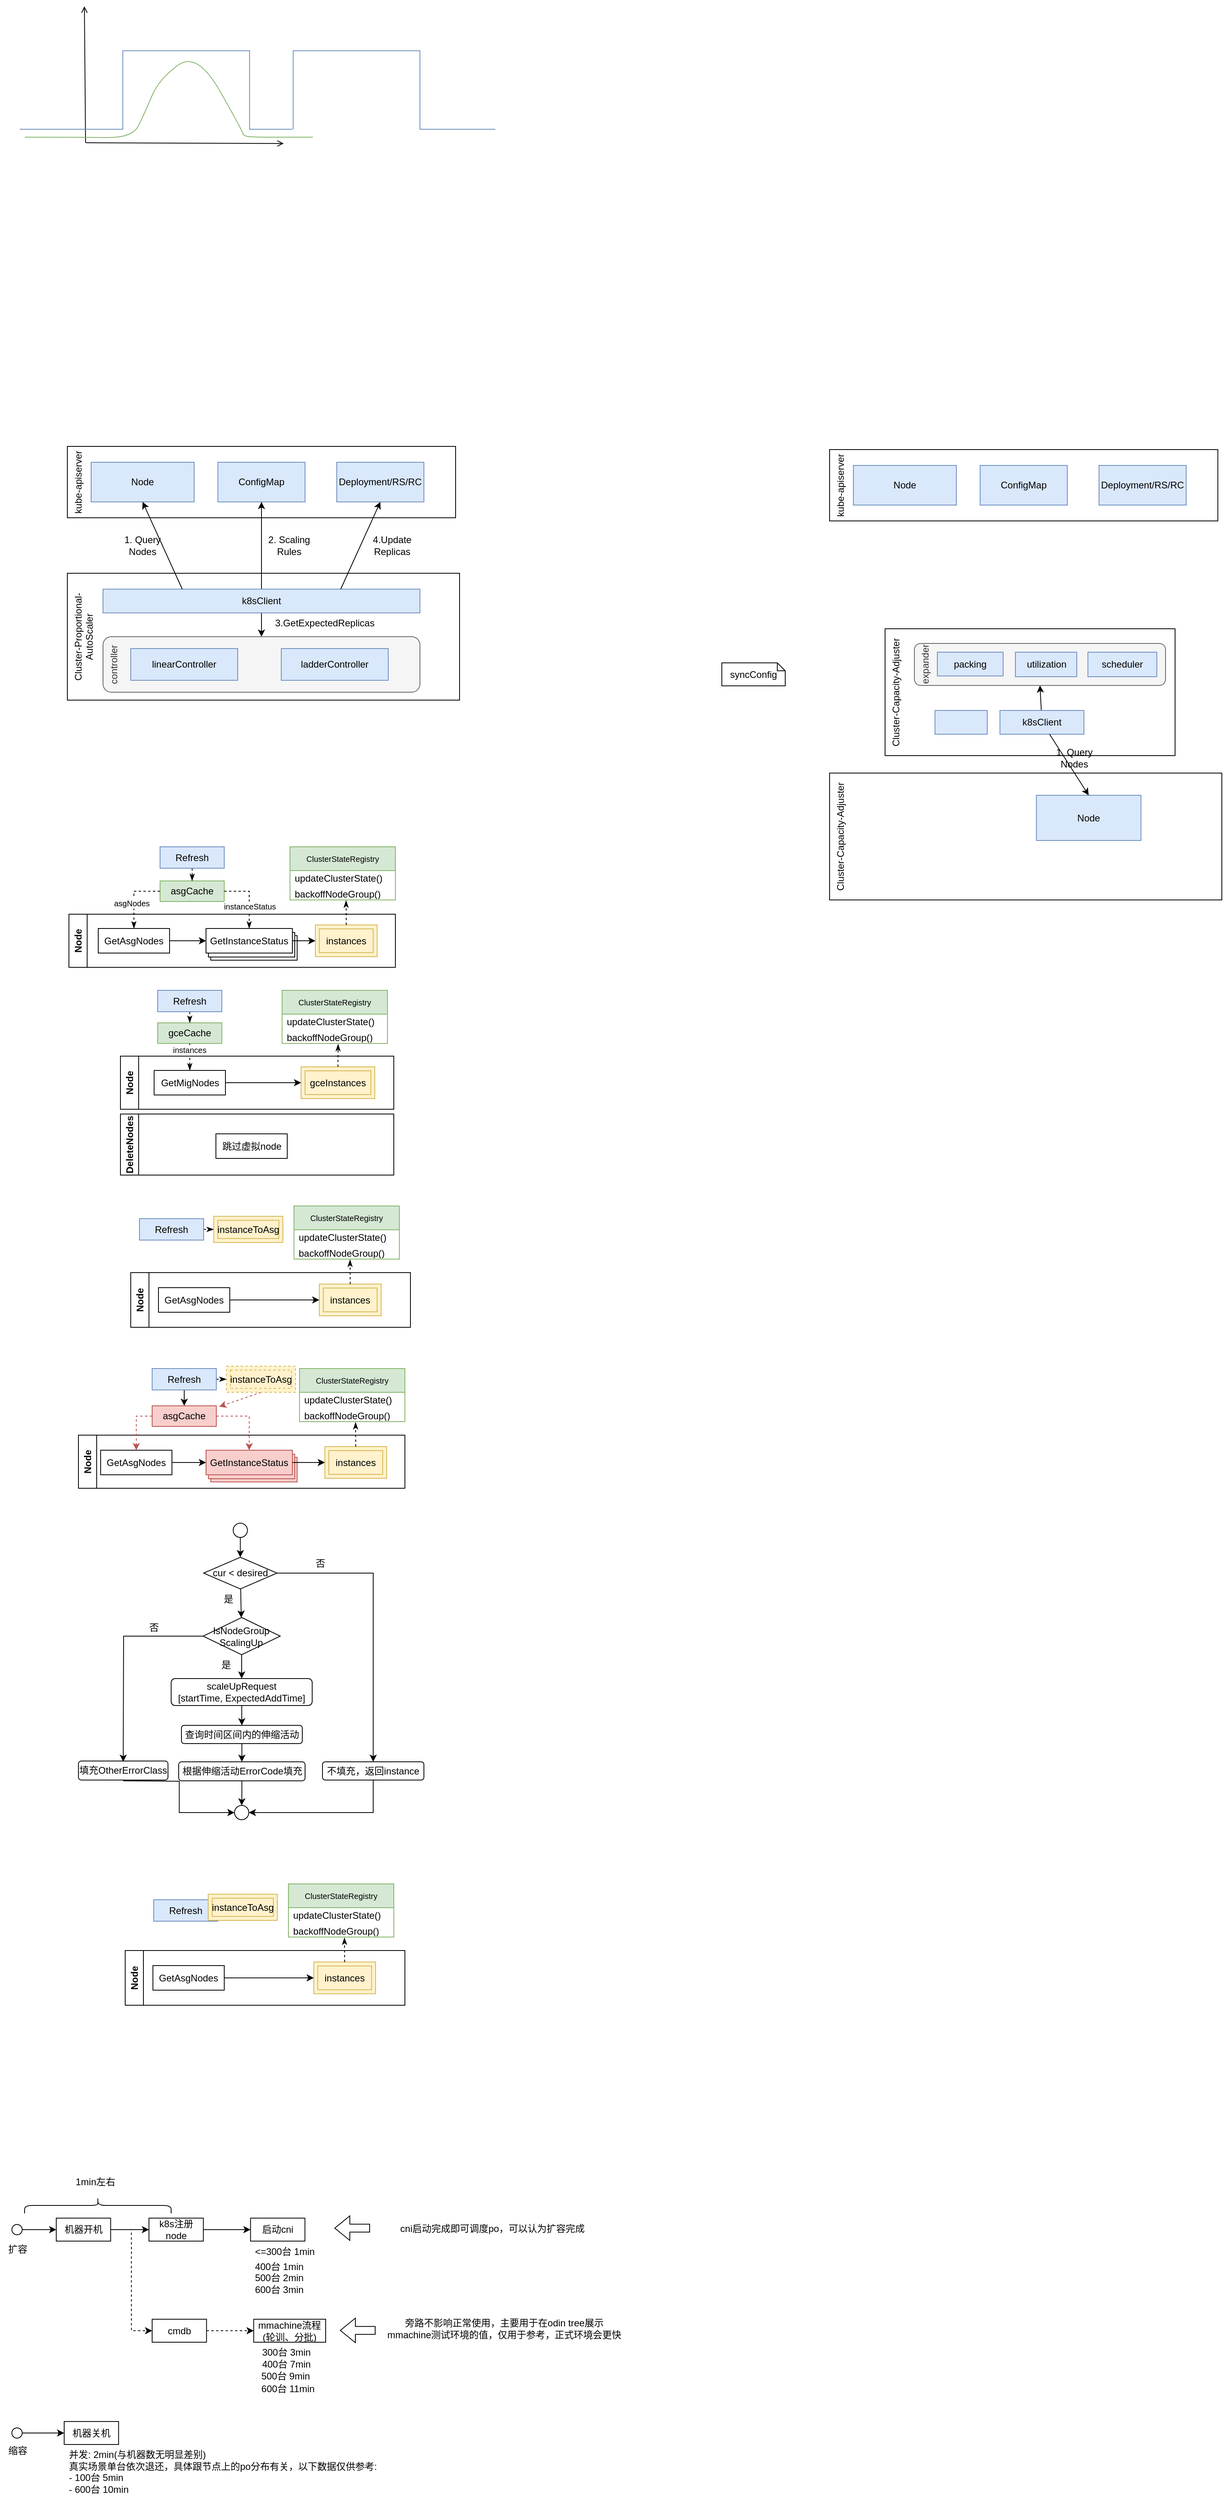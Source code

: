 <mxfile version="26.0.16">
  <diagram name="第 1 页" id="F5VYigaGw1SXEJX05_Oq">
    <mxGraphModel dx="925" dy="1605" grid="0" gridSize="10" guides="1" tooltips="1" connect="1" arrows="1" fold="1" page="1" pageScale="1" pageWidth="827" pageHeight="1169" math="0" shadow="0">
      <root>
        <mxCell id="0" />
        <mxCell id="1" parent="0" />
        <mxCell id="aSUJhLrz8YBLQvyZwgPZ-1" value="kube-apiserver" style="rounded=0;whiteSpace=wrap;html=1;horizontal=0;verticalAlign=top;" parent="1" vertex="1">
          <mxGeometry x="120" y="240" width="490" height="90" as="geometry" />
        </mxCell>
        <mxCell id="aSUJhLrz8YBLQvyZwgPZ-2" value="ConfigMap" style="rounded=0;whiteSpace=wrap;html=1;fillColor=#dae8fc;strokeColor=#6c8ebf;" parent="1" vertex="1">
          <mxGeometry x="310" y="260" width="110" height="50" as="geometry" />
        </mxCell>
        <mxCell id="aSUJhLrz8YBLQvyZwgPZ-3" value="Node" style="rounded=0;whiteSpace=wrap;html=1;fillColor=#dae8fc;strokeColor=#6c8ebf;" parent="1" vertex="1">
          <mxGeometry x="150" y="260" width="130" height="50" as="geometry" />
        </mxCell>
        <mxCell id="aSUJhLrz8YBLQvyZwgPZ-4" value="Deployment/RS/RC" style="rounded=0;whiteSpace=wrap;html=1;fillColor=#dae8fc;strokeColor=#6c8ebf;" parent="1" vertex="1">
          <mxGeometry x="460" y="260" width="110" height="50" as="geometry" />
        </mxCell>
        <mxCell id="aSUJhLrz8YBLQvyZwgPZ-5" value="Cluster-Proportional-AutoScaler" style="rounded=1;whiteSpace=wrap;html=1;horizontal=0;verticalAlign=top;arcSize=0;" parent="1" vertex="1">
          <mxGeometry x="120" y="400" width="495" height="160" as="geometry" />
        </mxCell>
        <mxCell id="aSUJhLrz8YBLQvyZwgPZ-7" value="1. Query Nodes" style="text;html=1;align=center;verticalAlign=middle;whiteSpace=wrap;rounded=0;" parent="1" vertex="1">
          <mxGeometry x="190" y="350" width="50" height="30" as="geometry" />
        </mxCell>
        <mxCell id="aSUJhLrz8YBLQvyZwgPZ-8" value="" style="rounded=0;orthogonalLoop=1;jettySize=auto;html=1;entryX=0.5;entryY=1;entryDx=0;entryDy=0;exitX=0.5;exitY=0;exitDx=0;exitDy=0;" parent="1" source="aSUJhLrz8YBLQvyZwgPZ-10" target="aSUJhLrz8YBLQvyZwgPZ-2" edge="1">
          <mxGeometry relative="1" as="geometry">
            <mxPoint x="260" y="410" as="sourcePoint" />
            <mxPoint x="225" y="320" as="targetPoint" />
          </mxGeometry>
        </mxCell>
        <mxCell id="aSUJhLrz8YBLQvyZwgPZ-9" value="2. Scaling Rules" style="text;html=1;align=center;verticalAlign=middle;whiteSpace=wrap;rounded=0;" parent="1" vertex="1">
          <mxGeometry x="365" y="350" width="70" height="30" as="geometry" />
        </mxCell>
        <mxCell id="aSUJhLrz8YBLQvyZwgPZ-20" value="" style="rounded=0;orthogonalLoop=1;jettySize=auto;html=1;entryX=0.5;entryY=0;entryDx=0;entryDy=0;" parent="1" source="aSUJhLrz8YBLQvyZwgPZ-10" target="aSUJhLrz8YBLQvyZwgPZ-14" edge="1">
          <mxGeometry relative="1" as="geometry" />
        </mxCell>
        <mxCell id="aSUJhLrz8YBLQvyZwgPZ-10" value="k8sC&lt;span style=&quot;background-color: initial;&quot;&gt;lient&lt;/span&gt;" style="rounded=0;whiteSpace=wrap;html=1;fillColor=#dae8fc;strokeColor=#6c8ebf;" parent="1" vertex="1">
          <mxGeometry x="165" y="420" width="400" height="30" as="geometry" />
        </mxCell>
        <mxCell id="aSUJhLrz8YBLQvyZwgPZ-6" value="" style="rounded=0;orthogonalLoop=1;jettySize=auto;html=1;entryX=0.5;entryY=1;entryDx=0;entryDy=0;exitX=0.25;exitY=0;exitDx=0;exitDy=0;" parent="1" source="aSUJhLrz8YBLQvyZwgPZ-10" target="aSUJhLrz8YBLQvyZwgPZ-3" edge="1">
          <mxGeometry relative="1" as="geometry" />
        </mxCell>
        <mxCell id="aSUJhLrz8YBLQvyZwgPZ-14" value="controller" style="rounded=1;whiteSpace=wrap;html=1;horizontal=0;verticalAlign=top;fillColor=#f5f5f5;fontColor=#333333;strokeColor=#666666;" parent="1" vertex="1">
          <mxGeometry x="165" y="480" width="400" height="70" as="geometry" />
        </mxCell>
        <mxCell id="aSUJhLrz8YBLQvyZwgPZ-11" value="linearController" style="rounded=0;whiteSpace=wrap;html=1;fillColor=#dae8fc;strokeColor=#6c8ebf;" parent="1" vertex="1">
          <mxGeometry x="200" y="495" width="135" height="40" as="geometry" />
        </mxCell>
        <mxCell id="aSUJhLrz8YBLQvyZwgPZ-12" value="ladderController" style="rounded=0;whiteSpace=wrap;html=1;fillColor=#dae8fc;strokeColor=#6c8ebf;" parent="1" vertex="1">
          <mxGeometry x="390" y="495" width="135" height="40" as="geometry" />
        </mxCell>
        <mxCell id="aSUJhLrz8YBLQvyZwgPZ-16" value="" style="rounded=0;orthogonalLoop=1;jettySize=auto;html=1;entryX=0.5;entryY=1;entryDx=0;entryDy=0;exitX=0.75;exitY=0;exitDx=0;exitDy=0;" parent="1" source="aSUJhLrz8YBLQvyZwgPZ-10" target="aSUJhLrz8YBLQvyZwgPZ-4" edge="1">
          <mxGeometry relative="1" as="geometry">
            <mxPoint x="250" y="430" as="sourcePoint" />
            <mxPoint x="375" y="320" as="targetPoint" />
          </mxGeometry>
        </mxCell>
        <mxCell id="aSUJhLrz8YBLQvyZwgPZ-18" value="3.GetExpectedReplicas" style="text;html=1;align=center;verticalAlign=middle;whiteSpace=wrap;rounded=0;" parent="1" vertex="1">
          <mxGeometry x="365" y="450" width="160" height="25" as="geometry" />
        </mxCell>
        <mxCell id="aSUJhLrz8YBLQvyZwgPZ-21" value="4.Update&lt;div&gt;Replicas&lt;/div&gt;" style="text;html=1;align=center;verticalAlign=middle;whiteSpace=wrap;rounded=0;" parent="1" vertex="1">
          <mxGeometry x="490" y="352.5" width="80" height="25" as="geometry" />
        </mxCell>
        <mxCell id="EStw5bXizqeQKJaaaStb-37" value="" style="rounded=0;orthogonalLoop=1;jettySize=auto;html=1;" parent="1" source="EStw5bXizqeQKJaaaStb-32" target="EStw5bXizqeQKJaaaStb-36" edge="1">
          <mxGeometry relative="1" as="geometry" />
        </mxCell>
        <mxCell id="EStw5bXizqeQKJaaaStb-32" value="GetAsgNodes" style="rounded=0;whiteSpace=wrap;html=1;" parent="1" vertex="1">
          <mxGeometry x="159" y="848" width="90" height="31" as="geometry" />
        </mxCell>
        <mxCell id="EStw5bXizqeQKJaaaStb-46" value="asgCache" style="swimlane;fontStyle=0;childLayout=stackLayout;horizontal=1;startSize=26;fillColor=#d5e8d4;horizontalStack=0;resizeParent=1;resizeParentMax=0;resizeLast=0;collapsible=1;marginBottom=0;whiteSpace=wrap;html=1;strokeColor=#82b366;" parent="1" vertex="1" collapsed="1">
          <mxGeometry x="237" y="788" width="81" height="26" as="geometry">
            <mxRectangle x="458" y="852" width="140" height="78" as="alternateBounds" />
          </mxGeometry>
        </mxCell>
        <mxCell id="EStw5bXizqeQKJaaaStb-47" value="+ asgToInstances: map" style="text;strokeColor=none;fillColor=none;align=left;verticalAlign=top;spacingLeft=4;spacingRight=4;overflow=hidden;rotatable=0;points=[[0,0.5],[1,0.5]];portConstraint=eastwest;whiteSpace=wrap;html=1;" parent="EStw5bXizqeQKJaaaStb-46" vertex="1">
          <mxGeometry y="26" width="140" height="26" as="geometry" />
        </mxCell>
        <mxCell id="EStw5bXizqeQKJaaaStb-48" value="+&amp;nbsp;&lt;span style=&quot;text-align: center; text-wrap: nowrap;&quot;&gt;instanceStatus&lt;/span&gt;: map" style="text;strokeColor=none;fillColor=none;align=left;verticalAlign=top;spacingLeft=4;spacingRight=4;overflow=hidden;rotatable=0;points=[[0,0.5],[1,0.5]];portConstraint=eastwest;whiteSpace=wrap;html=1;" parent="EStw5bXizqeQKJaaaStb-46" vertex="1">
          <mxGeometry y="52" width="140" height="26" as="geometry" />
        </mxCell>
        <mxCell id="EStw5bXizqeQKJaaaStb-55" value="" style="endArrow=classicThin;html=1;rounded=0;entryX=0.5;entryY=0;entryDx=0;entryDy=0;exitX=0;exitY=0.5;exitDx=0;exitDy=0;dashed=1;endFill=1;edgeStyle=orthogonalEdgeStyle;" parent="1" source="EStw5bXizqeQKJaaaStb-46" target="EStw5bXizqeQKJaaaStb-32" edge="1">
          <mxGeometry width="50" height="50" relative="1" as="geometry">
            <mxPoint x="383" y="803" as="sourcePoint" />
            <mxPoint x="433" y="753" as="targetPoint" />
          </mxGeometry>
        </mxCell>
        <mxCell id="EStw5bXizqeQKJaaaStb-88" value="&lt;span style=&quot;font-size: 10px; text-align: left; text-wrap: wrap; background-color: rgb(251, 251, 251);&quot;&gt;asgNodes&lt;/span&gt;" style="edgeLabel;html=1;align=center;verticalAlign=middle;resizable=0;points=[];" parent="EStw5bXizqeQKJaaaStb-55" vertex="1" connectable="0">
          <mxGeometry x="0.206" relative="1" as="geometry">
            <mxPoint x="-3" as="offset" />
          </mxGeometry>
        </mxCell>
        <mxCell id="EStw5bXizqeQKJaaaStb-56" value="" style="endArrow=classicThin;html=1;rounded=0;entryX=0.5;entryY=0;entryDx=0;entryDy=0;exitX=1;exitY=0.5;exitDx=0;exitDy=0;dashed=1;endFill=1;edgeStyle=orthogonalEdgeStyle;" parent="1" source="EStw5bXizqeQKJaaaStb-46" target="EStw5bXizqeQKJaaaStb-36" edge="1">
          <mxGeometry width="50" height="50" relative="1" as="geometry">
            <mxPoint x="268" y="807" as="sourcePoint" />
            <mxPoint x="214" y="858" as="targetPoint" />
          </mxGeometry>
        </mxCell>
        <mxCell id="EStw5bXizqeQKJaaaStb-87" value="&lt;span style=&quot;font-size: 10px; text-align: left; text-wrap: wrap; background-color: rgb(251, 251, 251);&quot;&gt;instanceStatus&lt;/span&gt;" style="edgeLabel;html=1;align=center;verticalAlign=middle;resizable=0;points=[];" parent="EStw5bXizqeQKJaaaStb-56" vertex="1" connectable="0">
          <mxGeometry x="0.179" y="-2" relative="1" as="geometry">
            <mxPoint x="2" y="4" as="offset" />
          </mxGeometry>
        </mxCell>
        <mxCell id="EStw5bXizqeQKJaaaStb-64" value="" style="rounded=0;orthogonalLoop=1;jettySize=auto;html=1;entryX=0.5;entryY=0;entryDx=0;entryDy=0;dashed=1;exitX=0.5;exitY=1;exitDx=0;exitDy=0;endArrow=classicThin;endFill=1;" parent="1" source="EStw5bXizqeQKJaaaStb-85" target="EStw5bXizqeQKJaaaStb-46" edge="1">
          <mxGeometry relative="1" as="geometry">
            <mxPoint x="276.827" y="759.099" as="sourcePoint" />
          </mxGeometry>
        </mxCell>
        <mxCell id="EStw5bXizqeQKJaaaStb-69" value="Node" style="swimlane;horizontal=0;whiteSpace=wrap;html=1;" parent="1" vertex="1">
          <mxGeometry x="122" y="830" width="412" height="67" as="geometry" />
        </mxCell>
        <mxCell id="EStw5bXizqeQKJaaaStb-34" value="GetInstanceStatus" style="rounded=0;whiteSpace=wrap;html=1;" parent="EStw5bXizqeQKJaaaStb-69" vertex="1">
          <mxGeometry x="179" y="27" width="109" height="31" as="geometry" />
        </mxCell>
        <mxCell id="EStw5bXizqeQKJaaaStb-35" value="GetInstanceStatus" style="rounded=0;whiteSpace=wrap;html=1;" parent="EStw5bXizqeQKJaaaStb-69" vertex="1">
          <mxGeometry x="176" y="23" width="109" height="31" as="geometry" />
        </mxCell>
        <mxCell id="EStw5bXizqeQKJaaaStb-36" value="GetInstanceStatus" style="rounded=0;whiteSpace=wrap;html=1;" parent="EStw5bXizqeQKJaaaStb-69" vertex="1">
          <mxGeometry x="173" y="18" width="109" height="31" as="geometry" />
        </mxCell>
        <mxCell id="EStw5bXizqeQKJaaaStb-60" value="instances" style="shape=ext;margin=3;double=1;whiteSpace=wrap;html=1;align=center;fillColor=#fff2cc;strokeColor=#d6b656;" parent="EStw5bXizqeQKJaaaStb-69" vertex="1">
          <mxGeometry x="311" y="13.5" width="78" height="40" as="geometry" />
        </mxCell>
        <mxCell id="EStw5bXizqeQKJaaaStb-39" value="" style="rounded=0;orthogonalLoop=1;jettySize=auto;html=1;exitX=1;exitY=0.5;exitDx=0;exitDy=0;entryX=0;entryY=0.5;entryDx=0;entryDy=0;" parent="EStw5bXizqeQKJaaaStb-69" source="EStw5bXizqeQKJaaaStb-36" target="EStw5bXizqeQKJaaaStb-60" edge="1">
          <mxGeometry relative="1" as="geometry">
            <mxPoint x="339" y="33.23" as="sourcePoint" />
            <mxPoint x="332" y="33" as="targetPoint" />
          </mxGeometry>
        </mxCell>
        <mxCell id="EStw5bXizqeQKJaaaStb-79" value="" style="endArrow=classicThin;html=1;rounded=0;exitX=0.5;exitY=0;exitDx=0;exitDy=0;endFill=1;dashed=1;entryX=0.532;entryY=1.043;entryDx=0;entryDy=0;entryPerimeter=0;" parent="1" source="EStw5bXizqeQKJaaaStb-60" target="EStw5bXizqeQKJaaaStb-83" edge="1">
          <mxGeometry width="50" height="50" relative="1" as="geometry">
            <mxPoint x="556" y="844" as="sourcePoint" />
            <mxPoint x="472" y="763.81" as="targetPoint" />
          </mxGeometry>
        </mxCell>
        <mxCell id="EStw5bXizqeQKJaaaStb-81" value="&lt;font style=&quot;font-size: 10px;&quot;&gt;ClusterStateRegistry&lt;/font&gt;" style="swimlane;fontStyle=0;childLayout=stackLayout;horizontal=1;startSize=30;horizontalStack=0;resizeParent=1;resizeParentMax=0;resizeLast=0;collapsible=1;marginBottom=0;whiteSpace=wrap;html=1;fillColor=#d5e8d4;strokeColor=#82b366;" parent="1" vertex="1">
          <mxGeometry x="401" y="745" width="133" height="67" as="geometry">
            <mxRectangle x="379" y="1184" width="127" height="30" as="alternateBounds" />
          </mxGeometry>
        </mxCell>
        <mxCell id="EStw5bXizqeQKJaaaStb-82" value="&lt;span style=&quot;text-align: center;&quot;&gt;updateClusterState()&lt;/span&gt;" style="text;strokeColor=none;fillColor=none;align=left;verticalAlign=middle;spacingLeft=4;spacingRight=4;overflow=hidden;points=[[0,0.5],[1,0.5]];portConstraint=eastwest;rotatable=0;whiteSpace=wrap;html=1;" parent="EStw5bXizqeQKJaaaStb-81" vertex="1">
          <mxGeometry y="30" width="133" height="20" as="geometry" />
        </mxCell>
        <mxCell id="EStw5bXizqeQKJaaaStb-83" value="&lt;span style=&quot;text-align: center;&quot;&gt;backoffNodeGroup()&lt;/span&gt;" style="text;strokeColor=none;fillColor=none;align=left;verticalAlign=middle;spacingLeft=4;spacingRight=4;overflow=hidden;points=[[0,0.5],[1,0.5]];portConstraint=eastwest;rotatable=0;whiteSpace=wrap;html=1;" parent="EStw5bXizqeQKJaaaStb-81" vertex="1">
          <mxGeometry y="50" width="133" height="17" as="geometry" />
        </mxCell>
        <mxCell id="EStw5bXizqeQKJaaaStb-85" value="Refresh" style="rounded=0;whiteSpace=wrap;html=1;fillColor=#dae8fc;strokeColor=#6c8ebf;" parent="1" vertex="1">
          <mxGeometry x="237" y="745" width="81" height="27" as="geometry" />
        </mxCell>
        <mxCell id="EStw5bXizqeQKJaaaStb-92" value="gceCache" style="swimlane;fontStyle=0;childLayout=stackLayout;horizontal=1;startSize=26;fillColor=#d5e8d4;horizontalStack=0;resizeParent=1;resizeParentMax=0;resizeLast=0;collapsible=1;marginBottom=0;whiteSpace=wrap;html=1;strokeColor=#82b366;" parent="1" vertex="1" collapsed="1">
          <mxGeometry x="234" y="967" width="81" height="26" as="geometry">
            <mxRectangle x="235" y="1084" width="140" height="52" as="alternateBounds" />
          </mxGeometry>
        </mxCell>
        <mxCell id="EStw5bXizqeQKJaaaStb-94" value="+&amp;nbsp;&lt;span style=&quot;text-align: center; text-wrap: nowrap;&quot;&gt;instances&lt;/span&gt;: map" style="text;strokeColor=none;fillColor=none;align=left;verticalAlign=top;spacingLeft=4;spacingRight=4;overflow=hidden;rotatable=0;points=[[0,0.5],[1,0.5]];portConstraint=eastwest;whiteSpace=wrap;html=1;" parent="EStw5bXizqeQKJaaaStb-92" vertex="1">
          <mxGeometry y="26" width="140" height="26" as="geometry" />
        </mxCell>
        <mxCell id="EStw5bXizqeQKJaaaStb-95" value="" style="endArrow=classicThin;html=1;rounded=0;entryX=0.5;entryY=0;entryDx=0;entryDy=0;exitX=0.5;exitY=1;exitDx=0;exitDy=0;dashed=1;endFill=1;" parent="1" source="EStw5bXizqeQKJaaaStb-92" target="EStw5bXizqeQKJaaaStb-91" edge="1">
          <mxGeometry width="50" height="50" relative="1" as="geometry">
            <mxPoint x="380" y="984" as="sourcePoint" />
            <mxPoint x="430" y="934" as="targetPoint" />
          </mxGeometry>
        </mxCell>
        <mxCell id="EStw5bXizqeQKJaaaStb-96" value="&lt;div style=&quot;text-align: left;&quot;&gt;&lt;span style=&quot;font-size: 10px; text-wrap: wrap;&quot;&gt;instances&lt;/span&gt;&lt;/div&gt;" style="edgeLabel;html=1;align=center;verticalAlign=middle;resizable=0;points=[];" parent="EStw5bXizqeQKJaaaStb-95" vertex="1" connectable="0">
          <mxGeometry x="0.206" relative="1" as="geometry">
            <mxPoint x="-1" y="-13" as="offset" />
          </mxGeometry>
        </mxCell>
        <mxCell id="EStw5bXizqeQKJaaaStb-99" value="" style="rounded=0;orthogonalLoop=1;jettySize=auto;html=1;entryX=0.5;entryY=0;entryDx=0;entryDy=0;dashed=1;exitX=0.5;exitY=1;exitDx=0;exitDy=0;endArrow=classicThin;endFill=1;" parent="1" source="EStw5bXizqeQKJaaaStb-110" target="EStw5bXizqeQKJaaaStb-92" edge="1">
          <mxGeometry relative="1" as="geometry">
            <mxPoint x="273.827" y="940.099" as="sourcePoint" />
          </mxGeometry>
        </mxCell>
        <mxCell id="EStw5bXizqeQKJaaaStb-100" value="Node" style="swimlane;horizontal=0;whiteSpace=wrap;html=1;" parent="1" vertex="1">
          <mxGeometry x="187" y="1009" width="345" height="67" as="geometry" />
        </mxCell>
        <mxCell id="EStw5bXizqeQKJaaaStb-104" value="gceInstances" style="shape=ext;margin=3;double=1;whiteSpace=wrap;html=1;align=center;fillColor=#fff2cc;strokeColor=#d6b656;" parent="EStw5bXizqeQKJaaaStb-100" vertex="1">
          <mxGeometry x="228" y="13.5" width="93" height="40" as="geometry" />
        </mxCell>
        <mxCell id="EStw5bXizqeQKJaaaStb-105" value="" style="rounded=0;orthogonalLoop=1;jettySize=auto;html=1;exitX=1;exitY=0.5;exitDx=0;exitDy=0;entryX=0;entryY=0.5;entryDx=0;entryDy=0;" parent="EStw5bXizqeQKJaaaStb-100" source="EStw5bXizqeQKJaaaStb-91" target="EStw5bXizqeQKJaaaStb-104" edge="1">
          <mxGeometry relative="1" as="geometry">
            <mxPoint x="282" y="33.5" as="sourcePoint" />
            <mxPoint x="332" y="33" as="targetPoint" />
          </mxGeometry>
        </mxCell>
        <mxCell id="EStw5bXizqeQKJaaaStb-91" value="GetMigNodes" style="rounded=0;whiteSpace=wrap;html=1;" parent="EStw5bXizqeQKJaaaStb-100" vertex="1">
          <mxGeometry x="42.5" y="18" width="90" height="31" as="geometry" />
        </mxCell>
        <mxCell id="EStw5bXizqeQKJaaaStb-106" value="" style="endArrow=classicThin;html=1;rounded=0;exitX=0.5;exitY=0;exitDx=0;exitDy=0;endFill=1;dashed=1;entryX=0.532;entryY=1.043;entryDx=0;entryDy=0;entryPerimeter=0;" parent="1" source="EStw5bXizqeQKJaaaStb-104" target="EStw5bXizqeQKJaaaStb-109" edge="1">
          <mxGeometry width="50" height="50" relative="1" as="geometry">
            <mxPoint x="553" y="1025" as="sourcePoint" />
            <mxPoint x="469" y="944.81" as="targetPoint" />
          </mxGeometry>
        </mxCell>
        <mxCell id="EStw5bXizqeQKJaaaStb-107" value="&lt;font style=&quot;font-size: 10px;&quot;&gt;ClusterStateRegistry&lt;/font&gt;" style="swimlane;fontStyle=0;childLayout=stackLayout;horizontal=1;startSize=30;horizontalStack=0;resizeParent=1;resizeParentMax=0;resizeLast=0;collapsible=1;marginBottom=0;whiteSpace=wrap;html=1;fillColor=#d5e8d4;strokeColor=#82b366;" parent="1" vertex="1">
          <mxGeometry x="391" y="926" width="133" height="67" as="geometry">
            <mxRectangle x="379" y="1184" width="127" height="30" as="alternateBounds" />
          </mxGeometry>
        </mxCell>
        <mxCell id="EStw5bXizqeQKJaaaStb-108" value="&lt;span style=&quot;text-align: center;&quot;&gt;updateClusterState()&lt;/span&gt;" style="text;strokeColor=none;fillColor=none;align=left;verticalAlign=middle;spacingLeft=4;spacingRight=4;overflow=hidden;points=[[0,0.5],[1,0.5]];portConstraint=eastwest;rotatable=0;whiteSpace=wrap;html=1;" parent="EStw5bXizqeQKJaaaStb-107" vertex="1">
          <mxGeometry y="30" width="133" height="20" as="geometry" />
        </mxCell>
        <mxCell id="EStw5bXizqeQKJaaaStb-109" value="&lt;span style=&quot;text-align: center;&quot;&gt;backoffNodeGroup()&lt;/span&gt;" style="text;strokeColor=none;fillColor=none;align=left;verticalAlign=middle;spacingLeft=4;spacingRight=4;overflow=hidden;points=[[0,0.5],[1,0.5]];portConstraint=eastwest;rotatable=0;whiteSpace=wrap;html=1;" parent="EStw5bXizqeQKJaaaStb-107" vertex="1">
          <mxGeometry y="50" width="133" height="17" as="geometry" />
        </mxCell>
        <mxCell id="EStw5bXizqeQKJaaaStb-110" value="Refresh" style="rounded=0;whiteSpace=wrap;html=1;fillColor=#dae8fc;strokeColor=#6c8ebf;" parent="1" vertex="1">
          <mxGeometry x="234" y="926" width="81" height="27" as="geometry" />
        </mxCell>
        <mxCell id="EStw5bXizqeQKJaaaStb-123" value="" style="rounded=0;orthogonalLoop=1;jettySize=auto;html=1;entryX=0;entryY=0.5;entryDx=0;entryDy=0;dashed=1;exitX=1;exitY=0.5;exitDx=0;exitDy=0;endArrow=classicThin;endFill=1;" parent="1" source="EStw5bXizqeQKJaaaStb-134" target="EStw5bXizqeQKJaaaStb-137" edge="1">
          <mxGeometry relative="1" as="geometry">
            <mxPoint x="365.827" y="1223.349" as="sourcePoint" />
            <mxPoint x="366.5" y="1257.25" as="targetPoint" />
          </mxGeometry>
        </mxCell>
        <mxCell id="EStw5bXizqeQKJaaaStb-124" value="Node" style="swimlane;horizontal=0;whiteSpace=wrap;html=1;" parent="1" vertex="1">
          <mxGeometry x="200" y="1282" width="353" height="69" as="geometry" />
        </mxCell>
        <mxCell id="EStw5bXizqeQKJaaaStb-128" value="instances" style="shape=ext;margin=3;double=1;whiteSpace=wrap;html=1;align=center;fillColor=#fff2cc;strokeColor=#d6b656;" parent="EStw5bXizqeQKJaaaStb-124" vertex="1">
          <mxGeometry x="238" y="14.5" width="78" height="40" as="geometry" />
        </mxCell>
        <mxCell id="EStw5bXizqeQKJaaaStb-129" value="" style="rounded=0;orthogonalLoop=1;jettySize=auto;html=1;exitX=1;exitY=0.5;exitDx=0;exitDy=0;entryX=0;entryY=0.5;entryDx=0;entryDy=0;" parent="EStw5bXizqeQKJaaaStb-124" source="EStw5bXizqeQKJaaaStb-115" target="EStw5bXizqeQKJaaaStb-128" edge="1">
          <mxGeometry relative="1" as="geometry">
            <mxPoint x="270" y="33.5" as="sourcePoint" />
            <mxPoint x="332" y="33" as="targetPoint" />
          </mxGeometry>
        </mxCell>
        <mxCell id="EStw5bXizqeQKJaaaStb-115" value="GetAsgNodes" style="rounded=0;whiteSpace=wrap;html=1;" parent="EStw5bXizqeQKJaaaStb-124" vertex="1">
          <mxGeometry x="35" y="19" width="90" height="31" as="geometry" />
        </mxCell>
        <mxCell id="EStw5bXizqeQKJaaaStb-130" value="" style="endArrow=classicThin;html=1;rounded=0;exitX=0.5;exitY=0;exitDx=0;exitDy=0;endFill=1;dashed=1;entryX=0.532;entryY=1.043;entryDx=0;entryDy=0;entryPerimeter=0;" parent="1" source="EStw5bXizqeQKJaaaStb-128" target="EStw5bXizqeQKJaaaStb-133" edge="1">
          <mxGeometry width="50" height="50" relative="1" as="geometry">
            <mxPoint x="561" y="1297" as="sourcePoint" />
            <mxPoint x="477" y="1216.81" as="targetPoint" />
          </mxGeometry>
        </mxCell>
        <mxCell id="EStw5bXizqeQKJaaaStb-131" value="&lt;font style=&quot;font-size: 10px;&quot;&gt;ClusterStateRegistry&lt;/font&gt;" style="swimlane;fontStyle=0;childLayout=stackLayout;horizontal=1;startSize=30;horizontalStack=0;resizeParent=1;resizeParentMax=0;resizeLast=0;collapsible=1;marginBottom=0;whiteSpace=wrap;html=1;fillColor=#d5e8d4;strokeColor=#82b366;" parent="1" vertex="1">
          <mxGeometry x="406" y="1198" width="133" height="67" as="geometry">
            <mxRectangle x="379" y="1184" width="127" height="30" as="alternateBounds" />
          </mxGeometry>
        </mxCell>
        <mxCell id="EStw5bXizqeQKJaaaStb-132" value="&lt;span style=&quot;text-align: center;&quot;&gt;updateClusterState()&lt;/span&gt;" style="text;strokeColor=none;fillColor=none;align=left;verticalAlign=middle;spacingLeft=4;spacingRight=4;overflow=hidden;points=[[0,0.5],[1,0.5]];portConstraint=eastwest;rotatable=0;whiteSpace=wrap;html=1;" parent="EStw5bXizqeQKJaaaStb-131" vertex="1">
          <mxGeometry y="30" width="133" height="20" as="geometry" />
        </mxCell>
        <mxCell id="EStw5bXizqeQKJaaaStb-133" value="&lt;span style=&quot;text-align: center;&quot;&gt;backoffNodeGroup()&lt;/span&gt;" style="text;strokeColor=none;fillColor=none;align=left;verticalAlign=middle;spacingLeft=4;spacingRight=4;overflow=hidden;points=[[0,0.5],[1,0.5]];portConstraint=eastwest;rotatable=0;whiteSpace=wrap;html=1;" parent="EStw5bXizqeQKJaaaStb-131" vertex="1">
          <mxGeometry y="50" width="133" height="17" as="geometry" />
        </mxCell>
        <mxCell id="EStw5bXizqeQKJaaaStb-134" value="Refresh" style="rounded=0;whiteSpace=wrap;html=1;fillColor=#dae8fc;strokeColor=#6c8ebf;" parent="1" vertex="1">
          <mxGeometry x="211" y="1214" width="81" height="27" as="geometry" />
        </mxCell>
        <mxCell id="EStw5bXizqeQKJaaaStb-137" value="&lt;span style=&quot;text-align: left;&quot;&gt;instanceToAsg&lt;/span&gt;" style="shape=ext;margin=3;double=1;whiteSpace=wrap;html=1;align=center;fillColor=#fff2cc;strokeColor=#d6b656;" parent="1" vertex="1">
          <mxGeometry x="304.8" y="1211" width="87.2" height="33" as="geometry" />
        </mxCell>
        <mxCell id="EStw5bXizqeQKJaaaStb-145" value="" style="rounded=0;orthogonalLoop=1;jettySize=auto;html=1;entryX=0;entryY=0.5;entryDx=0;entryDy=0;dashed=1;exitX=1;exitY=0.5;exitDx=0;exitDy=0;endArrow=classicThin;endFill=1;" parent="1" source="EStw5bXizqeQKJaaaStb-159" target="EStw5bXizqeQKJaaaStb-161" edge="1">
          <mxGeometry relative="1" as="geometry">
            <mxPoint x="381.827" y="1412.349" as="sourcePoint" />
            <mxPoint x="382.5" y="1446.25" as="targetPoint" />
          </mxGeometry>
        </mxCell>
        <mxCell id="EStw5bXizqeQKJaaaStb-146" value="Node" style="swimlane;horizontal=0;whiteSpace=wrap;html=1;" parent="1" vertex="1">
          <mxGeometry x="134" y="1487" width="412" height="67" as="geometry" />
        </mxCell>
        <mxCell id="EStw5bXizqeQKJaaaStb-147" value="GetInstanceStatus" style="rounded=0;whiteSpace=wrap;html=1;fillColor=#f8cecc;strokeColor=#b85450;" parent="EStw5bXizqeQKJaaaStb-146" vertex="1">
          <mxGeometry x="167" y="28" width="109" height="31" as="geometry" />
        </mxCell>
        <mxCell id="EStw5bXizqeQKJaaaStb-148" value="GetInstanceStatus" style="rounded=0;whiteSpace=wrap;html=1;fillColor=#f8cecc;strokeColor=#b85450;" parent="EStw5bXizqeQKJaaaStb-146" vertex="1">
          <mxGeometry x="164" y="24" width="109" height="31" as="geometry" />
        </mxCell>
        <mxCell id="EStw5bXizqeQKJaaaStb-149" value="GetInstanceStatus" style="rounded=0;whiteSpace=wrap;html=1;fillColor=#f8cecc;strokeColor=#b85450;" parent="EStw5bXizqeQKJaaaStb-146" vertex="1">
          <mxGeometry x="161" y="19" width="109" height="31" as="geometry" />
        </mxCell>
        <mxCell id="EStw5bXizqeQKJaaaStb-150" value="instances" style="shape=ext;margin=3;double=1;whiteSpace=wrap;html=1;align=center;fillColor=#fff2cc;strokeColor=#d6b656;" parent="EStw5bXizqeQKJaaaStb-146" vertex="1">
          <mxGeometry x="311" y="14.5" width="78" height="40" as="geometry" />
        </mxCell>
        <mxCell id="EStw5bXizqeQKJaaaStb-151" value="" style="rounded=0;orthogonalLoop=1;jettySize=auto;html=1;exitX=1;exitY=0.5;exitDx=0;exitDy=0;entryX=0;entryY=0.5;entryDx=0;entryDy=0;" parent="EStw5bXizqeQKJaaaStb-146" source="EStw5bXizqeQKJaaaStb-149" target="EStw5bXizqeQKJaaaStb-150" edge="1">
          <mxGeometry relative="1" as="geometry">
            <mxPoint x="339" y="34.23" as="sourcePoint" />
            <mxPoint x="332" y="34" as="targetPoint" />
          </mxGeometry>
        </mxCell>
        <mxCell id="EStw5bXizqeQKJaaaStb-152" value="GetAsgNodes" style="rounded=0;whiteSpace=wrap;html=1;" parent="EStw5bXizqeQKJaaaStb-146" vertex="1">
          <mxGeometry x="28" y="19" width="90" height="31" as="geometry" />
        </mxCell>
        <mxCell id="EStw5bXizqeQKJaaaStb-153" value="" style="rounded=0;orthogonalLoop=1;jettySize=auto;html=1;" parent="EStw5bXizqeQKJaaaStb-146" source="EStw5bXizqeQKJaaaStb-152" target="EStw5bXizqeQKJaaaStb-149" edge="1">
          <mxGeometry relative="1" as="geometry" />
        </mxCell>
        <mxCell id="EStw5bXizqeQKJaaaStb-154" value="" style="endArrow=classicThin;html=1;rounded=0;exitX=0.5;exitY=0;exitDx=0;exitDy=0;endFill=1;dashed=1;entryX=0.532;entryY=1.043;entryDx=0;entryDy=0;entryPerimeter=0;" parent="1" source="EStw5bXizqeQKJaaaStb-150" target="EStw5bXizqeQKJaaaStb-157" edge="1">
          <mxGeometry width="50" height="50" relative="1" as="geometry">
            <mxPoint x="568" y="1502" as="sourcePoint" />
            <mxPoint x="484" y="1421.81" as="targetPoint" />
          </mxGeometry>
        </mxCell>
        <mxCell id="EStw5bXizqeQKJaaaStb-155" value="&lt;font style=&quot;font-size: 10px;&quot;&gt;ClusterStateRegistry&lt;/font&gt;" style="swimlane;fontStyle=0;childLayout=stackLayout;horizontal=1;startSize=30;horizontalStack=0;resizeParent=1;resizeParentMax=0;resizeLast=0;collapsible=1;marginBottom=0;whiteSpace=wrap;html=1;fillColor=#d5e8d4;strokeColor=#82b366;" parent="1" vertex="1">
          <mxGeometry x="413" y="1403" width="133" height="67" as="geometry">
            <mxRectangle x="379" y="1184" width="127" height="30" as="alternateBounds" />
          </mxGeometry>
        </mxCell>
        <mxCell id="EStw5bXizqeQKJaaaStb-156" value="&lt;span style=&quot;text-align: center;&quot;&gt;updateClusterState()&lt;/span&gt;" style="text;strokeColor=none;fillColor=none;align=left;verticalAlign=middle;spacingLeft=4;spacingRight=4;overflow=hidden;points=[[0,0.5],[1,0.5]];portConstraint=eastwest;rotatable=0;whiteSpace=wrap;html=1;" parent="EStw5bXizqeQKJaaaStb-155" vertex="1">
          <mxGeometry y="30" width="133" height="20" as="geometry" />
        </mxCell>
        <mxCell id="EStw5bXizqeQKJaaaStb-157" value="&lt;span style=&quot;text-align: center;&quot;&gt;backoffNodeGroup()&lt;/span&gt;" style="text;strokeColor=none;fillColor=none;align=left;verticalAlign=middle;spacingLeft=4;spacingRight=4;overflow=hidden;points=[[0,0.5],[1,0.5]];portConstraint=eastwest;rotatable=0;whiteSpace=wrap;html=1;" parent="EStw5bXizqeQKJaaaStb-155" vertex="1">
          <mxGeometry y="50" width="133" height="17" as="geometry" />
        </mxCell>
        <mxCell id="EStw5bXizqeQKJaaaStb-158" value="" style="rounded=0;orthogonalLoop=1;jettySize=auto;html=1;entryX=0.5;entryY=0;entryDx=0;entryDy=0;" parent="1" source="EStw5bXizqeQKJaaaStb-159" target="EStw5bXizqeQKJaaaStb-164" edge="1">
          <mxGeometry relative="1" as="geometry" />
        </mxCell>
        <mxCell id="EStw5bXizqeQKJaaaStb-159" value="Refresh" style="rounded=0;whiteSpace=wrap;html=1;fillColor=#dae8fc;strokeColor=#6c8ebf;" parent="1" vertex="1">
          <mxGeometry x="227" y="1403" width="81" height="27" as="geometry" />
        </mxCell>
        <mxCell id="EStw5bXizqeQKJaaaStb-160" value="" style="rounded=0;orthogonalLoop=1;jettySize=auto;html=1;entryX=1.045;entryY=0.044;entryDx=0;entryDy=0;entryPerimeter=0;exitX=0.5;exitY=1;exitDx=0;exitDy=0;fillColor=#f8cecc;strokeColor=#b85450;dashed=1;" parent="1" source="EStw5bXizqeQKJaaaStb-161" target="EStw5bXizqeQKJaaaStb-164" edge="1">
          <mxGeometry relative="1" as="geometry" />
        </mxCell>
        <mxCell id="EStw5bXizqeQKJaaaStb-161" value="&lt;span style=&quot;text-align: left;&quot;&gt;instanceToAsg&lt;/span&gt;" style="shape=ext;margin=3;double=1;whiteSpace=wrap;html=1;align=center;fillColor=#fff2cc;strokeColor=#d6b656;dashed=1;" parent="1" vertex="1">
          <mxGeometry x="320.8" y="1400" width="87.2" height="33" as="geometry" />
        </mxCell>
        <mxCell id="EStw5bXizqeQKJaaaStb-162" value="" style="edgeStyle=orthogonalEdgeStyle;rounded=0;orthogonalLoop=1;jettySize=auto;html=1;exitX=0;exitY=0.5;exitDx=0;exitDy=0;fillColor=#f8cecc;strokeColor=#b85450;dashed=1;" parent="1" source="EStw5bXizqeQKJaaaStb-164" target="EStw5bXizqeQKJaaaStb-152" edge="1">
          <mxGeometry relative="1" as="geometry" />
        </mxCell>
        <mxCell id="EStw5bXizqeQKJaaaStb-163" value="" style="edgeStyle=orthogonalEdgeStyle;rounded=0;orthogonalLoop=1;jettySize=auto;html=1;entryX=0.5;entryY=0;entryDx=0;entryDy=0;exitX=1;exitY=0.5;exitDx=0;exitDy=0;fillColor=#f8cecc;strokeColor=#b85450;dashed=1;" parent="1" source="EStw5bXizqeQKJaaaStb-164" target="EStw5bXizqeQKJaaaStb-149" edge="1">
          <mxGeometry relative="1" as="geometry" />
        </mxCell>
        <mxCell id="EStw5bXizqeQKJaaaStb-164" value="asgCache" style="swimlane;fontStyle=0;childLayout=stackLayout;horizontal=1;startSize=26;fillColor=#f8cecc;horizontalStack=0;resizeParent=1;resizeParentMax=0;resizeLast=0;collapsible=1;marginBottom=0;whiteSpace=wrap;html=1;strokeColor=#b85450;" parent="1" vertex="1" collapsed="1">
          <mxGeometry x="227" y="1450" width="81" height="26" as="geometry">
            <mxRectangle x="200" y="1240" width="140" height="52" as="alternateBounds" />
          </mxGeometry>
        </mxCell>
        <mxCell id="EStw5bXizqeQKJaaaStb-165" value="+ instanceToAsg" style="text;strokeColor=none;fillColor=none;align=left;verticalAlign=top;spacingLeft=4;spacingRight=4;overflow=hidden;rotatable=0;points=[[0,0.5],[1,0.5]];portConstraint=eastwest;whiteSpace=wrap;html=1;" parent="EStw5bXizqeQKJaaaStb-164" vertex="1">
          <mxGeometry y="26" width="140" height="26" as="geometry" />
        </mxCell>
        <mxCell id="EStw5bXizqeQKJaaaStb-170" value="" style="edgeStyle=orthogonalEdgeStyle;rounded=0;orthogonalLoop=1;jettySize=auto;html=1;" parent="1" source="EStw5bXizqeQKJaaaStb-167" target="EStw5bXizqeQKJaaaStb-169" edge="1">
          <mxGeometry relative="1" as="geometry" />
        </mxCell>
        <mxCell id="EStw5bXizqeQKJaaaStb-167" value="" style="ellipse;whiteSpace=wrap;html=1;aspect=fixed;" parent="1" vertex="1">
          <mxGeometry x="329.3" y="1598" width="18" height="18" as="geometry" />
        </mxCell>
        <mxCell id="EStw5bXizqeQKJaaaStb-175" value="" style="rounded=0;orthogonalLoop=1;jettySize=auto;html=1;" parent="1" source="EStw5bXizqeQKJaaaStb-169" target="EStw5bXizqeQKJaaaStb-174" edge="1">
          <mxGeometry relative="1" as="geometry" />
        </mxCell>
        <mxCell id="EStw5bXizqeQKJaaaStb-169" value="cur &amp;lt; desired" style="rhombus;whiteSpace=wrap;html=1;" parent="1" vertex="1">
          <mxGeometry x="292" y="1641" width="92.6" height="40" as="geometry" />
        </mxCell>
        <mxCell id="EStw5bXizqeQKJaaaStb-171" value="不填充，返回instance" style="rounded=1;whiteSpace=wrap;html=1;" parent="1" vertex="1">
          <mxGeometry x="442" y="1899" width="128" height="23" as="geometry" />
        </mxCell>
        <mxCell id="EStw5bXizqeQKJaaaStb-172" value="" style="edgeStyle=orthogonalEdgeStyle;rounded=0;orthogonalLoop=1;jettySize=auto;html=1;entryX=0.5;entryY=0;entryDx=0;entryDy=0;exitX=1;exitY=0.5;exitDx=0;exitDy=0;" parent="1" source="EStw5bXizqeQKJaaaStb-169" target="EStw5bXizqeQKJaaaStb-171" edge="1">
          <mxGeometry relative="1" as="geometry">
            <mxPoint x="348" y="1626" as="sourcePoint" />
            <mxPoint x="348" y="1651" as="targetPoint" />
          </mxGeometry>
        </mxCell>
        <mxCell id="EStw5bXizqeQKJaaaStb-173" value="否" style="text;html=1;align=center;verticalAlign=middle;resizable=0;points=[];autosize=1;strokeColor=none;fillColor=none;" parent="1" vertex="1">
          <mxGeometry x="424" y="1636" width="30" height="26" as="geometry" />
        </mxCell>
        <mxCell id="EStw5bXizqeQKJaaaStb-178" value="" style="rounded=0;orthogonalLoop=1;jettySize=auto;html=1;" parent="1" source="EStw5bXizqeQKJaaaStb-174" target="EStw5bXizqeQKJaaaStb-177" edge="1">
          <mxGeometry relative="1" as="geometry" />
        </mxCell>
        <mxCell id="EStw5bXizqeQKJaaaStb-174" value="IsNodeGroup&lt;div&gt;ScalingUp&lt;/div&gt;" style="rhombus;whiteSpace=wrap;html=1;" parent="1" vertex="1">
          <mxGeometry x="291.35" y="1717" width="97.3" height="47" as="geometry" />
        </mxCell>
        <mxCell id="EStw5bXizqeQKJaaaStb-176" value="是" style="text;html=1;align=center;verticalAlign=middle;resizable=0;points=[];autosize=1;strokeColor=none;fillColor=none;" parent="1" vertex="1">
          <mxGeometry x="308" y="1681" width="30" height="26" as="geometry" />
        </mxCell>
        <mxCell id="EStw5bXizqeQKJaaaStb-184" value="" style="rounded=0;orthogonalLoop=1;jettySize=auto;html=1;" parent="1" source="EStw5bXizqeQKJaaaStb-177" target="EStw5bXizqeQKJaaaStb-183" edge="1">
          <mxGeometry relative="1" as="geometry" />
        </mxCell>
        <mxCell id="EStw5bXizqeQKJaaaStb-177" value="scaleUpRequest&lt;div&gt;[startTime, ExpectedAddTime]&lt;/div&gt;" style="rounded=1;whiteSpace=wrap;html=1;" parent="1" vertex="1">
          <mxGeometry x="251" y="1794" width="178" height="34" as="geometry" />
        </mxCell>
        <mxCell id="EStw5bXizqeQKJaaaStb-189" value="" style="edgeStyle=orthogonalEdgeStyle;rounded=0;orthogonalLoop=1;jettySize=auto;html=1;entryX=0;entryY=0.5;entryDx=0;entryDy=0;exitX=0.5;exitY=1;exitDx=0;exitDy=0;" parent="1" target="EStw5bXizqeQKJaaaStb-187" edge="1">
          <mxGeometry relative="1" as="geometry">
            <mxPoint x="190.5" y="1923" as="sourcePoint" />
          </mxGeometry>
        </mxCell>
        <mxCell id="EStw5bXizqeQKJaaaStb-179" value="填充OtherErrorClass" style="rounded=1;whiteSpace=wrap;html=1;" parent="1" vertex="1">
          <mxGeometry x="134" y="1898" width="113" height="24" as="geometry" />
        </mxCell>
        <mxCell id="EStw5bXizqeQKJaaaStb-180" value="" style="edgeStyle=orthogonalEdgeStyle;rounded=0;orthogonalLoop=1;jettySize=auto;html=1;entryX=0.5;entryY=0;entryDx=0;entryDy=0;exitX=0;exitY=0.5;exitDx=0;exitDy=0;" parent="1" source="EStw5bXizqeQKJaaaStb-174" edge="1">
          <mxGeometry relative="1" as="geometry">
            <mxPoint x="395" y="1671" as="sourcePoint" />
            <mxPoint x="190.5" y="1899" as="targetPoint" />
          </mxGeometry>
        </mxCell>
        <mxCell id="EStw5bXizqeQKJaaaStb-181" value="否" style="text;html=1;align=center;verticalAlign=middle;resizable=0;points=[];autosize=1;strokeColor=none;fillColor=none;" parent="1" vertex="1">
          <mxGeometry x="214" y="1717" width="30" height="26" as="geometry" />
        </mxCell>
        <mxCell id="EStw5bXizqeQKJaaaStb-182" value="是" style="text;html=1;align=center;verticalAlign=middle;resizable=0;points=[];autosize=1;strokeColor=none;fillColor=none;" parent="1" vertex="1">
          <mxGeometry x="305" y="1764" width="30" height="26" as="geometry" />
        </mxCell>
        <mxCell id="EStw5bXizqeQKJaaaStb-186" value="" style="edgeStyle=orthogonalEdgeStyle;rounded=0;orthogonalLoop=1;jettySize=auto;html=1;" parent="1" source="EStw5bXizqeQKJaaaStb-183" target="EStw5bXizqeQKJaaaStb-185" edge="1">
          <mxGeometry relative="1" as="geometry" />
        </mxCell>
        <mxCell id="EStw5bXizqeQKJaaaStb-183" value="查询时间区间内的伸缩活动" style="rounded=1;whiteSpace=wrap;html=1;" parent="1" vertex="1">
          <mxGeometry x="264" y="1853" width="152.5" height="23" as="geometry" />
        </mxCell>
        <mxCell id="EStw5bXizqeQKJaaaStb-190" value="" style="edgeStyle=orthogonalEdgeStyle;rounded=0;orthogonalLoop=1;jettySize=auto;html=1;" parent="1" source="EStw5bXizqeQKJaaaStb-185" target="EStw5bXizqeQKJaaaStb-187" edge="1">
          <mxGeometry relative="1" as="geometry" />
        </mxCell>
        <mxCell id="EStw5bXizqeQKJaaaStb-185" value="根据伸缩活动ErrorCode填充" style="rounded=1;whiteSpace=wrap;html=1;" parent="1" vertex="1">
          <mxGeometry x="260.5" y="1899" width="159.5" height="24" as="geometry" />
        </mxCell>
        <mxCell id="EStw5bXizqeQKJaaaStb-187" value="" style="ellipse;whiteSpace=wrap;html=1;aspect=fixed;" parent="1" vertex="1">
          <mxGeometry x="331" y="1954" width="18" height="18" as="geometry" />
        </mxCell>
        <mxCell id="EStw5bXizqeQKJaaaStb-191" value="" style="edgeStyle=orthogonalEdgeStyle;rounded=0;orthogonalLoop=1;jettySize=auto;html=1;entryX=1;entryY=0.5;entryDx=0;entryDy=0;exitX=0.5;exitY=1;exitDx=0;exitDy=0;" parent="1" source="EStw5bXizqeQKJaaaStb-171" target="EStw5bXizqeQKJaaaStb-187" edge="1">
          <mxGeometry relative="1" as="geometry">
            <mxPoint x="201" y="1933" as="sourcePoint" />
            <mxPoint x="341" y="1973" as="targetPoint" />
          </mxGeometry>
        </mxCell>
        <mxCell id="EStw5bXizqeQKJaaaStb-193" value="Node" style="swimlane;horizontal=0;whiteSpace=wrap;html=1;" parent="1" vertex="1">
          <mxGeometry x="193" y="2137" width="353" height="69" as="geometry" />
        </mxCell>
        <mxCell id="EStw5bXizqeQKJaaaStb-194" value="instances" style="shape=ext;margin=3;double=1;whiteSpace=wrap;html=1;align=center;fillColor=#fff2cc;strokeColor=#d6b656;" parent="EStw5bXizqeQKJaaaStb-193" vertex="1">
          <mxGeometry x="238" y="14.5" width="78" height="40" as="geometry" />
        </mxCell>
        <mxCell id="EStw5bXizqeQKJaaaStb-195" value="" style="rounded=0;orthogonalLoop=1;jettySize=auto;html=1;exitX=1;exitY=0.5;exitDx=0;exitDy=0;entryX=0;entryY=0.5;entryDx=0;entryDy=0;" parent="EStw5bXizqeQKJaaaStb-193" source="EStw5bXizqeQKJaaaStb-196" target="EStw5bXizqeQKJaaaStb-194" edge="1">
          <mxGeometry relative="1" as="geometry">
            <mxPoint x="270" y="33.5" as="sourcePoint" />
            <mxPoint x="332" y="33" as="targetPoint" />
          </mxGeometry>
        </mxCell>
        <mxCell id="EStw5bXizqeQKJaaaStb-196" value="GetAsgNodes" style="rounded=0;whiteSpace=wrap;html=1;" parent="EStw5bXizqeQKJaaaStb-193" vertex="1">
          <mxGeometry x="35" y="19" width="90" height="31" as="geometry" />
        </mxCell>
        <mxCell id="EStw5bXizqeQKJaaaStb-192" value="" style="rounded=0;orthogonalLoop=1;jettySize=auto;html=1;entryX=0;entryY=0.5;entryDx=0;entryDy=0;dashed=1;exitX=1;exitY=0.5;exitDx=0;exitDy=0;endArrow=classicThin;endFill=1;" parent="1" source="EStw5bXizqeQKJaaaStb-201" target="EStw5bXizqeQKJaaaStb-202" edge="1">
          <mxGeometry relative="1" as="geometry">
            <mxPoint x="358.827" y="2078.349" as="sourcePoint" />
            <mxPoint x="359.5" y="2112.25" as="targetPoint" />
          </mxGeometry>
        </mxCell>
        <mxCell id="EStw5bXizqeQKJaaaStb-197" value="" style="endArrow=classicThin;html=1;rounded=0;exitX=0.5;exitY=0;exitDx=0;exitDy=0;endFill=1;dashed=1;entryX=0.532;entryY=1.043;entryDx=0;entryDy=0;entryPerimeter=0;" parent="1" source="EStw5bXizqeQKJaaaStb-194" target="EStw5bXizqeQKJaaaStb-200" edge="1">
          <mxGeometry width="50" height="50" relative="1" as="geometry">
            <mxPoint x="554" y="2152" as="sourcePoint" />
            <mxPoint x="470" y="2071.81" as="targetPoint" />
          </mxGeometry>
        </mxCell>
        <mxCell id="EStw5bXizqeQKJaaaStb-198" value="&lt;font style=&quot;font-size: 10px;&quot;&gt;ClusterStateRegistry&lt;/font&gt;" style="swimlane;fontStyle=0;childLayout=stackLayout;horizontal=1;startSize=30;horizontalStack=0;resizeParent=1;resizeParentMax=0;resizeLast=0;collapsible=1;marginBottom=0;whiteSpace=wrap;html=1;fillColor=#d5e8d4;strokeColor=#82b366;" parent="1" vertex="1">
          <mxGeometry x="399" y="2053" width="133" height="67" as="geometry">
            <mxRectangle x="379" y="1184" width="127" height="30" as="alternateBounds" />
          </mxGeometry>
        </mxCell>
        <mxCell id="EStw5bXizqeQKJaaaStb-199" value="&lt;span style=&quot;text-align: center;&quot;&gt;updateClusterState()&lt;/span&gt;" style="text;strokeColor=none;fillColor=none;align=left;verticalAlign=middle;spacingLeft=4;spacingRight=4;overflow=hidden;points=[[0,0.5],[1,0.5]];portConstraint=eastwest;rotatable=0;whiteSpace=wrap;html=1;" parent="EStw5bXizqeQKJaaaStb-198" vertex="1">
          <mxGeometry y="30" width="133" height="20" as="geometry" />
        </mxCell>
        <mxCell id="EStw5bXizqeQKJaaaStb-200" value="&lt;span style=&quot;text-align: center;&quot;&gt;backoffNodeGroup()&lt;/span&gt;" style="text;strokeColor=none;fillColor=none;align=left;verticalAlign=middle;spacingLeft=4;spacingRight=4;overflow=hidden;points=[[0,0.5],[1,0.5]];portConstraint=eastwest;rotatable=0;whiteSpace=wrap;html=1;" parent="EStw5bXizqeQKJaaaStb-198" vertex="1">
          <mxGeometry y="50" width="133" height="17" as="geometry" />
        </mxCell>
        <mxCell id="EStw5bXizqeQKJaaaStb-201" value="Refresh" style="rounded=0;whiteSpace=wrap;html=1;fillColor=#dae8fc;strokeColor=#6c8ebf;" parent="1" vertex="1">
          <mxGeometry x="229" y="2073" width="81" height="27" as="geometry" />
        </mxCell>
        <mxCell id="EStw5bXizqeQKJaaaStb-202" value="&lt;span style=&quot;text-align: left;&quot;&gt;instanceToAsg&lt;/span&gt;" style="shape=ext;margin=3;double=1;whiteSpace=wrap;html=1;align=center;fillColor=#fff2cc;strokeColor=#d6b656;" parent="1" vertex="1">
          <mxGeometry x="297.8" y="2066" width="87.2" height="33" as="geometry" />
        </mxCell>
        <mxCell id="varlpIeGK1AMJLTbUiaN-1" value="DeleteNodes" style="swimlane;horizontal=0;whiteSpace=wrap;html=1;" parent="1" vertex="1">
          <mxGeometry x="187" y="1082" width="345" height="77" as="geometry">
            <mxRectangle x="188" y="1102" width="32" height="92" as="alternateBounds" />
          </mxGeometry>
        </mxCell>
        <mxCell id="5BBRg3yK1_JjyFoo_uhe-3" value="跳过虚拟node" style="rounded=0;whiteSpace=wrap;html=1;" parent="varlpIeGK1AMJLTbUiaN-1" vertex="1">
          <mxGeometry x="120.5" y="25" width="90" height="31" as="geometry" />
        </mxCell>
        <mxCell id="IJfKlmuMN-XNazfKIvlV-6" value="" style="edgeStyle=orthogonalEdgeStyle;rounded=0;orthogonalLoop=1;jettySize=auto;html=1;" parent="1" source="IJfKlmuMN-XNazfKIvlV-1" target="IJfKlmuMN-XNazfKIvlV-2" edge="1">
          <mxGeometry relative="1" as="geometry" />
        </mxCell>
        <mxCell id="IJfKlmuMN-XNazfKIvlV-9" value="" style="edgeStyle=orthogonalEdgeStyle;rounded=0;orthogonalLoop=1;jettySize=auto;html=1;entryX=0;entryY=0.5;entryDx=0;entryDy=0;dashed=1;" parent="1" source="IJfKlmuMN-XNazfKIvlV-1" target="IJfKlmuMN-XNazfKIvlV-4" edge="1">
          <mxGeometry relative="1" as="geometry">
            <mxPoint x="174.005" y="2604.5" as="targetPoint" />
          </mxGeometry>
        </mxCell>
        <mxCell id="IJfKlmuMN-XNazfKIvlV-1" value="机器开机" style="rounded=0;whiteSpace=wrap;html=1;" parent="1" vertex="1">
          <mxGeometry x="106" y="2474.5" width="68.65" height="29" as="geometry" />
        </mxCell>
        <mxCell id="IJfKlmuMN-XNazfKIvlV-7" value="" style="edgeStyle=orthogonalEdgeStyle;rounded=0;orthogonalLoop=1;jettySize=auto;html=1;" parent="1" source="IJfKlmuMN-XNazfKIvlV-2" target="IJfKlmuMN-XNazfKIvlV-3" edge="1">
          <mxGeometry relative="1" as="geometry" />
        </mxCell>
        <mxCell id="IJfKlmuMN-XNazfKIvlV-2" value="k8s注册node" style="rounded=0;whiteSpace=wrap;html=1;" parent="1" vertex="1">
          <mxGeometry x="223.0" y="2474.5" width="68.65" height="29" as="geometry" />
        </mxCell>
        <mxCell id="IJfKlmuMN-XNazfKIvlV-3" value="启动cni" style="rounded=0;whiteSpace=wrap;html=1;" parent="1" vertex="1">
          <mxGeometry x="351.18" y="2474.5" width="68.65" height="29" as="geometry" />
        </mxCell>
        <mxCell id="IJfKlmuMN-XNazfKIvlV-10" value="" style="edgeStyle=orthogonalEdgeStyle;rounded=0;orthogonalLoop=1;jettySize=auto;html=1;dashed=1;" parent="1" source="IJfKlmuMN-XNazfKIvlV-4" target="IJfKlmuMN-XNazfKIvlV-5" edge="1">
          <mxGeometry relative="1" as="geometry" />
        </mxCell>
        <mxCell id="IJfKlmuMN-XNazfKIvlV-4" value="cmdb" style="rounded=0;whiteSpace=wrap;html=1;" parent="1" vertex="1">
          <mxGeometry x="227.0" y="2602" width="68.65" height="29" as="geometry" />
        </mxCell>
        <mxCell id="IJfKlmuMN-XNazfKIvlV-5" value="mmachine流程(轮训、分批)" style="rounded=0;whiteSpace=wrap;html=1;" parent="1" vertex="1">
          <mxGeometry x="355.18" y="2602" width="90.82" height="29" as="geometry" />
        </mxCell>
        <mxCell id="IJfKlmuMN-XNazfKIvlV-11" value="1min左右" style="text;html=1;align=center;verticalAlign=middle;resizable=0;points=[];autosize=1;strokeColor=none;fillColor=none;" parent="1" vertex="1">
          <mxGeometry x="121.0" y="2415.5" width="68" height="26" as="geometry" />
        </mxCell>
        <mxCell id="IJfKlmuMN-XNazfKIvlV-12" value="&amp;lt;=300台 1min" style="text;html=1;align=center;verticalAlign=middle;resizable=0;points=[];autosize=1;strokeColor=none;fillColor=none;" parent="1" vertex="1">
          <mxGeometry x="347.18" y="2503.5" width="93" height="26" as="geometry" />
        </mxCell>
        <mxCell id="IJfKlmuMN-XNazfKIvlV-13" value="400台 1min" style="text;html=1;align=center;verticalAlign=middle;resizable=0;points=[];autosize=1;strokeColor=none;fillColor=none;" parent="1" vertex="1">
          <mxGeometry x="347.3" y="2523" width="79" height="26" as="geometry" />
        </mxCell>
        <mxCell id="IJfKlmuMN-XNazfKIvlV-14" value="500台 2min" style="text;html=1;align=center;verticalAlign=middle;resizable=0;points=[];autosize=1;strokeColor=none;fillColor=none;" parent="1" vertex="1">
          <mxGeometry x="347.3" y="2537" width="79" height="26" as="geometry" />
        </mxCell>
        <mxCell id="IJfKlmuMN-XNazfKIvlV-16" value="" style="edgeStyle=orthogonalEdgeStyle;rounded=0;orthogonalLoop=1;jettySize=auto;html=1;" parent="1" source="IJfKlmuMN-XNazfKIvlV-15" target="IJfKlmuMN-XNazfKIvlV-1" edge="1">
          <mxGeometry relative="1" as="geometry" />
        </mxCell>
        <mxCell id="IJfKlmuMN-XNazfKIvlV-15" value="" style="ellipse;whiteSpace=wrap;html=1;aspect=fixed;" parent="1" vertex="1">
          <mxGeometry x="50" y="2482.5" width="13" height="13" as="geometry" />
        </mxCell>
        <mxCell id="IJfKlmuMN-XNazfKIvlV-17" value="" style="shape=curlyBracket;whiteSpace=wrap;html=1;rounded=1;labelPosition=left;verticalLabelPosition=middle;align=right;verticalAlign=middle;rotation=90;" parent="1" vertex="1">
          <mxGeometry x="148.5" y="2366" width="20" height="185" as="geometry" />
        </mxCell>
        <mxCell id="IJfKlmuMN-XNazfKIvlV-18" value="300台 3min" style="text;html=1;align=center;verticalAlign=middle;resizable=0;points=[];autosize=1;strokeColor=none;fillColor=none;" parent="1" vertex="1">
          <mxGeometry x="356.68" y="2631" width="79" height="26" as="geometry" />
        </mxCell>
        <mxCell id="IJfKlmuMN-XNazfKIvlV-19" value="400台 7min" style="text;html=1;align=center;verticalAlign=middle;resizable=0;points=[];autosize=1;strokeColor=none;fillColor=none;" parent="1" vertex="1">
          <mxGeometry x="356.68" y="2646" width="79" height="26" as="geometry" />
        </mxCell>
        <mxCell id="IJfKlmuMN-XNazfKIvlV-20" value="500台 9min" style="text;html=1;align=center;verticalAlign=middle;resizable=0;points=[];autosize=1;strokeColor=none;fillColor=none;" parent="1" vertex="1">
          <mxGeometry x="355.68" y="2661" width="79" height="26" as="geometry" />
        </mxCell>
        <mxCell id="IJfKlmuMN-XNazfKIvlV-23" value="" style="shape=flexArrow;endArrow=classic;html=1;rounded=0;" parent="1" edge="1">
          <mxGeometry width="50" height="50" relative="1" as="geometry">
            <mxPoint x="509" y="2616.13" as="sourcePoint" />
            <mxPoint x="464" y="2616.13" as="targetPoint" />
          </mxGeometry>
        </mxCell>
        <mxCell id="IJfKlmuMN-XNazfKIvlV-24" value="旁路不影响正常使用，主要用于在odin tree展示&lt;div&gt;mmachine测试环境的值，仅用于参考，正式环境会更快&lt;/div&gt;" style="text;html=1;align=center;verticalAlign=middle;resizable=0;points=[];autosize=1;strokeColor=none;fillColor=none;" parent="1" vertex="1">
          <mxGeometry x="514" y="2593" width="313" height="41" as="geometry" />
        </mxCell>
        <mxCell id="IJfKlmuMN-XNazfKIvlV-25" value="" style="shape=flexArrow;endArrow=classic;html=1;rounded=0;" parent="1" edge="1">
          <mxGeometry width="50" height="50" relative="1" as="geometry">
            <mxPoint x="502" y="2487.13" as="sourcePoint" />
            <mxPoint x="457" y="2487.13" as="targetPoint" />
          </mxGeometry>
        </mxCell>
        <mxCell id="IJfKlmuMN-XNazfKIvlV-26" value="cni启动完成即可调度po，可以认为扩容完成" style="text;html=1;align=center;verticalAlign=middle;resizable=0;points=[];autosize=1;strokeColor=none;fillColor=none;" parent="1" vertex="1">
          <mxGeometry x="530" y="2474.5" width="251" height="26" as="geometry" />
        </mxCell>
        <mxCell id="IJfKlmuMN-XNazfKIvlV-32" value="600台 11min" style="text;html=1;align=center;verticalAlign=middle;resizable=0;points=[];autosize=1;strokeColor=none;fillColor=none;" parent="1" vertex="1">
          <mxGeometry x="355.18" y="2677" width="85" height="26" as="geometry" />
        </mxCell>
        <mxCell id="IJfKlmuMN-XNazfKIvlV-33" value="600台 3min" style="text;html=1;align=center;verticalAlign=middle;resizable=0;points=[];autosize=1;strokeColor=none;fillColor=none;" parent="1" vertex="1">
          <mxGeometry x="347.3" y="2551.5" width="79" height="26" as="geometry" />
        </mxCell>
        <mxCell id="IJfKlmuMN-XNazfKIvlV-34" value="扩容" style="text;html=1;align=center;verticalAlign=middle;resizable=0;points=[];autosize=1;strokeColor=none;fillColor=none;" parent="1" vertex="1">
          <mxGeometry x="35.5" y="2500.5" width="42" height="26" as="geometry" />
        </mxCell>
        <mxCell id="IJfKlmuMN-XNazfKIvlV-38" value="" style="edgeStyle=orthogonalEdgeStyle;rounded=0;orthogonalLoop=1;jettySize=auto;html=1;" parent="1" source="IJfKlmuMN-XNazfKIvlV-35" target="IJfKlmuMN-XNazfKIvlV-37" edge="1">
          <mxGeometry relative="1" as="geometry" />
        </mxCell>
        <mxCell id="IJfKlmuMN-XNazfKIvlV-35" value="" style="ellipse;whiteSpace=wrap;html=1;aspect=fixed;" parent="1" vertex="1">
          <mxGeometry x="50" y="2739" width="13" height="13" as="geometry" />
        </mxCell>
        <mxCell id="IJfKlmuMN-XNazfKIvlV-36" value="缩容" style="text;html=1;align=center;verticalAlign=middle;resizable=0;points=[];autosize=1;strokeColor=none;fillColor=none;" parent="1" vertex="1">
          <mxGeometry x="35.5" y="2755" width="42" height="26" as="geometry" />
        </mxCell>
        <mxCell id="IJfKlmuMN-XNazfKIvlV-37" value="机器关机" style="rounded=0;whiteSpace=wrap;html=1;" parent="1" vertex="1">
          <mxGeometry x="116" y="2731" width="68.65" height="29" as="geometry" />
        </mxCell>
        <mxCell id="IJfKlmuMN-XNazfKIvlV-41" value="并发: 2min(与机器数无明显差别)" style="text;html=1;align=center;verticalAlign=middle;resizable=0;points=[];autosize=1;strokeColor=none;fillColor=none;" parent="1" vertex="1">
          <mxGeometry x="112" y="2760" width="191" height="26" as="geometry" />
        </mxCell>
        <mxCell id="IJfKlmuMN-XNazfKIvlV-42" value="真实场景单台依次退还，具体跟节点上的po分布有关，以下数据仅供参考:&lt;div&gt;- 100台 5min&lt;/div&gt;&lt;div&gt;- 600台 10min&lt;/div&gt;" style="text;html=1;align=left;verticalAlign=middle;resizable=0;points=[];autosize=1;strokeColor=none;fillColor=none;" parent="1" vertex="1">
          <mxGeometry x="119.5" y="2774" width="407" height="55" as="geometry" />
        </mxCell>
        <mxCell id="ngXDFKrESsriUpn0zwOy-2" value="" style="endArrow=open;html=1;rounded=0;endFill=0;" parent="1" edge="1">
          <mxGeometry width="50" height="50" relative="1" as="geometry">
            <mxPoint x="143" y="-143" as="sourcePoint" />
            <mxPoint x="141.5" y="-315" as="targetPoint" />
          </mxGeometry>
        </mxCell>
        <mxCell id="ngXDFKrESsriUpn0zwOy-3" value="" style="endArrow=open;html=1;rounded=0;endFill=0;" parent="1" edge="1">
          <mxGeometry width="50" height="50" relative="1" as="geometry">
            <mxPoint x="143" y="-143" as="sourcePoint" />
            <mxPoint x="393" y="-142" as="targetPoint" />
          </mxGeometry>
        </mxCell>
        <mxCell id="ngXDFKrESsriUpn0zwOy-4" value="" style="endArrow=none;html=1;rounded=0;fillColor=#dae8fc;strokeColor=#6c8ebf;strokeWidth=1;" parent="1" edge="1">
          <mxGeometry width="50" height="50" relative="1" as="geometry">
            <mxPoint x="60" y="-160" as="sourcePoint" />
            <mxPoint x="404" y="-160" as="targetPoint" />
            <Array as="points">
              <mxPoint x="190" y="-160" />
              <mxPoint x="190" y="-259" />
              <mxPoint x="350" y="-259" />
              <mxPoint x="350" y="-160" />
            </Array>
          </mxGeometry>
        </mxCell>
        <mxCell id="ngXDFKrESsriUpn0zwOy-7" value="" style="curved=1;endArrow=none;html=1;rounded=0;startFill=0;fillColor=#d5e8d4;strokeColor=#82b366;strokeWidth=1;" parent="1" edge="1">
          <mxGeometry width="50" height="50" relative="1" as="geometry">
            <mxPoint x="66.5" y="-150" as="sourcePoint" />
            <mxPoint x="430" y="-150" as="targetPoint" />
            <Array as="points">
              <mxPoint x="136.5" y="-150" />
              <mxPoint x="202" y="-149" />
              <mxPoint x="217" y="-179" />
              <mxPoint x="236" y="-224" />
              <mxPoint x="284" y="-258" />
              <mxPoint x="340" y="-160" />
              <mxPoint x="342" y="-151" />
              <mxPoint x="360" y="-150" />
              <mxPoint x="380" y="-150" />
            </Array>
          </mxGeometry>
        </mxCell>
        <mxCell id="ngXDFKrESsriUpn0zwOy-8" value="" style="endArrow=none;html=1;rounded=0;fillColor=#dae8fc;strokeColor=#6c8ebf;strokeWidth=1;" parent="1" edge="1">
          <mxGeometry width="50" height="50" relative="1" as="geometry">
            <mxPoint x="405" y="-160" as="sourcePoint" />
            <mxPoint x="660" y="-160" as="targetPoint" />
            <Array as="points">
              <mxPoint x="405" y="-160" />
              <mxPoint x="405" y="-259" />
              <mxPoint x="565" y="-259" />
              <mxPoint x="565" y="-160" />
            </Array>
          </mxGeometry>
        </mxCell>
        <mxCell id="fU3qHzXubMhYcUPqZXy5-1" value="kube-apiserver" style="rounded=0;whiteSpace=wrap;html=1;horizontal=0;verticalAlign=top;" vertex="1" parent="1">
          <mxGeometry x="1082" y="244" width="490" height="90" as="geometry" />
        </mxCell>
        <mxCell id="fU3qHzXubMhYcUPqZXy5-2" value="ConfigMap" style="rounded=0;whiteSpace=wrap;html=1;fillColor=#dae8fc;strokeColor=#6c8ebf;" vertex="1" parent="1">
          <mxGeometry x="1272" y="264" width="110" height="50" as="geometry" />
        </mxCell>
        <mxCell id="fU3qHzXubMhYcUPqZXy5-3" value="Node" style="rounded=0;whiteSpace=wrap;html=1;fillColor=#dae8fc;strokeColor=#6c8ebf;" vertex="1" parent="1">
          <mxGeometry x="1112" y="264" width="130" height="50" as="geometry" />
        </mxCell>
        <mxCell id="fU3qHzXubMhYcUPqZXy5-4" value="Deployment/RS/RC" style="rounded=0;whiteSpace=wrap;html=1;fillColor=#dae8fc;strokeColor=#6c8ebf;" vertex="1" parent="1">
          <mxGeometry x="1422" y="264" width="110" height="50" as="geometry" />
        </mxCell>
        <mxCell id="fU3qHzXubMhYcUPqZXy5-5" value="Cluster-Capacity-Adjuster" style="rounded=1;whiteSpace=wrap;html=1;horizontal=0;verticalAlign=top;arcSize=0;" vertex="1" parent="1">
          <mxGeometry x="1152" y="470" width="366" height="160" as="geometry" />
        </mxCell>
        <mxCell id="fU3qHzXubMhYcUPqZXy5-9" value="" style="rounded=0;orthogonalLoop=1;jettySize=auto;html=1;entryX=0.5;entryY=1;entryDx=0;entryDy=0;" edge="1" parent="1" source="fU3qHzXubMhYcUPqZXy5-10" target="fU3qHzXubMhYcUPqZXy5-12">
          <mxGeometry relative="1" as="geometry" />
        </mxCell>
        <mxCell id="fU3qHzXubMhYcUPqZXy5-10" value="k8sC&lt;span style=&quot;background-color: initial;&quot;&gt;lient&lt;/span&gt;" style="rounded=0;whiteSpace=wrap;html=1;fillColor=#dae8fc;strokeColor=#6c8ebf;" vertex="1" parent="1">
          <mxGeometry x="1297" y="573" width="106" height="30" as="geometry" />
        </mxCell>
        <mxCell id="fU3qHzXubMhYcUPqZXy5-12" value="expander" style="rounded=1;whiteSpace=wrap;html=1;horizontal=0;verticalAlign=top;fillColor=#f5f5f5;fontColor=#333333;strokeColor=#666666;" vertex="1" parent="1">
          <mxGeometry x="1189" y="488.5" width="317" height="53" as="geometry" />
        </mxCell>
        <mxCell id="fU3qHzXubMhYcUPqZXy5-13" value="scheduler" style="rounded=0;whiteSpace=wrap;html=1;fillColor=#dae8fc;strokeColor=#6c8ebf;" vertex="1" parent="1">
          <mxGeometry x="1408" y="499.5" width="87" height="31" as="geometry" />
        </mxCell>
        <mxCell id="fU3qHzXubMhYcUPqZXy5-14" value="utilization" style="rounded=0;whiteSpace=wrap;html=1;fillColor=#dae8fc;strokeColor=#6c8ebf;" vertex="1" parent="1">
          <mxGeometry x="1316.5" y="499.5" width="77.5" height="31" as="geometry" />
        </mxCell>
        <mxCell id="fU3qHzXubMhYcUPqZXy5-18" value="packing" style="rounded=0;whiteSpace=wrap;html=1;fillColor=#dae8fc;strokeColor=#6c8ebf;" vertex="1" parent="1">
          <mxGeometry x="1218" y="499.5" width="83" height="30" as="geometry" />
        </mxCell>
        <mxCell id="fU3qHzXubMhYcUPqZXy5-19" value="" style="rounded=0;whiteSpace=wrap;html=1;fillColor=#dae8fc;strokeColor=#6c8ebf;" vertex="1" parent="1">
          <mxGeometry x="1215" y="573" width="66" height="30" as="geometry" />
        </mxCell>
        <mxCell id="fU3qHzXubMhYcUPqZXy5-21" value="Cluster-Capacity-Adjuster" style="rounded=1;whiteSpace=wrap;html=1;horizontal=0;verticalAlign=top;arcSize=0;" vertex="1" parent="1">
          <mxGeometry x="1082" y="652" width="495" height="160" as="geometry" />
        </mxCell>
        <mxCell id="fU3qHzXubMhYcUPqZXy5-22" value="Node" style="rounded=0;whiteSpace=wrap;html=1;fillColor=#dae8fc;strokeColor=#6c8ebf;" vertex="1" parent="1">
          <mxGeometry x="1343" y="680" width="132" height="57" as="geometry" />
        </mxCell>
        <mxCell id="fU3qHzXubMhYcUPqZXy5-23" value="" style="rounded=0;orthogonalLoop=1;jettySize=auto;html=1;entryX=0.5;entryY=0;entryDx=0;entryDy=0;" edge="1" parent="1" source="fU3qHzXubMhYcUPqZXy5-10" target="fU3qHzXubMhYcUPqZXy5-22">
          <mxGeometry relative="1" as="geometry" />
        </mxCell>
        <mxCell id="fU3qHzXubMhYcUPqZXy5-24" value="1. Query Nodes" style="text;html=1;align=center;verticalAlign=middle;whiteSpace=wrap;rounded=0;" vertex="1" parent="1">
          <mxGeometry x="1366" y="618" width="50" height="30" as="geometry" />
        </mxCell>
        <mxCell id="fU3qHzXubMhYcUPqZXy5-25" value="&lt;div&gt;syncConfig&lt;/div&gt;" style="shape=note;whiteSpace=wrap;html=1;backgroundOutline=1;darkOpacity=0.05;size=10;" vertex="1" parent="1">
          <mxGeometry x="946" y="513" width="80" height="29" as="geometry" />
        </mxCell>
      </root>
    </mxGraphModel>
  </diagram>
</mxfile>
